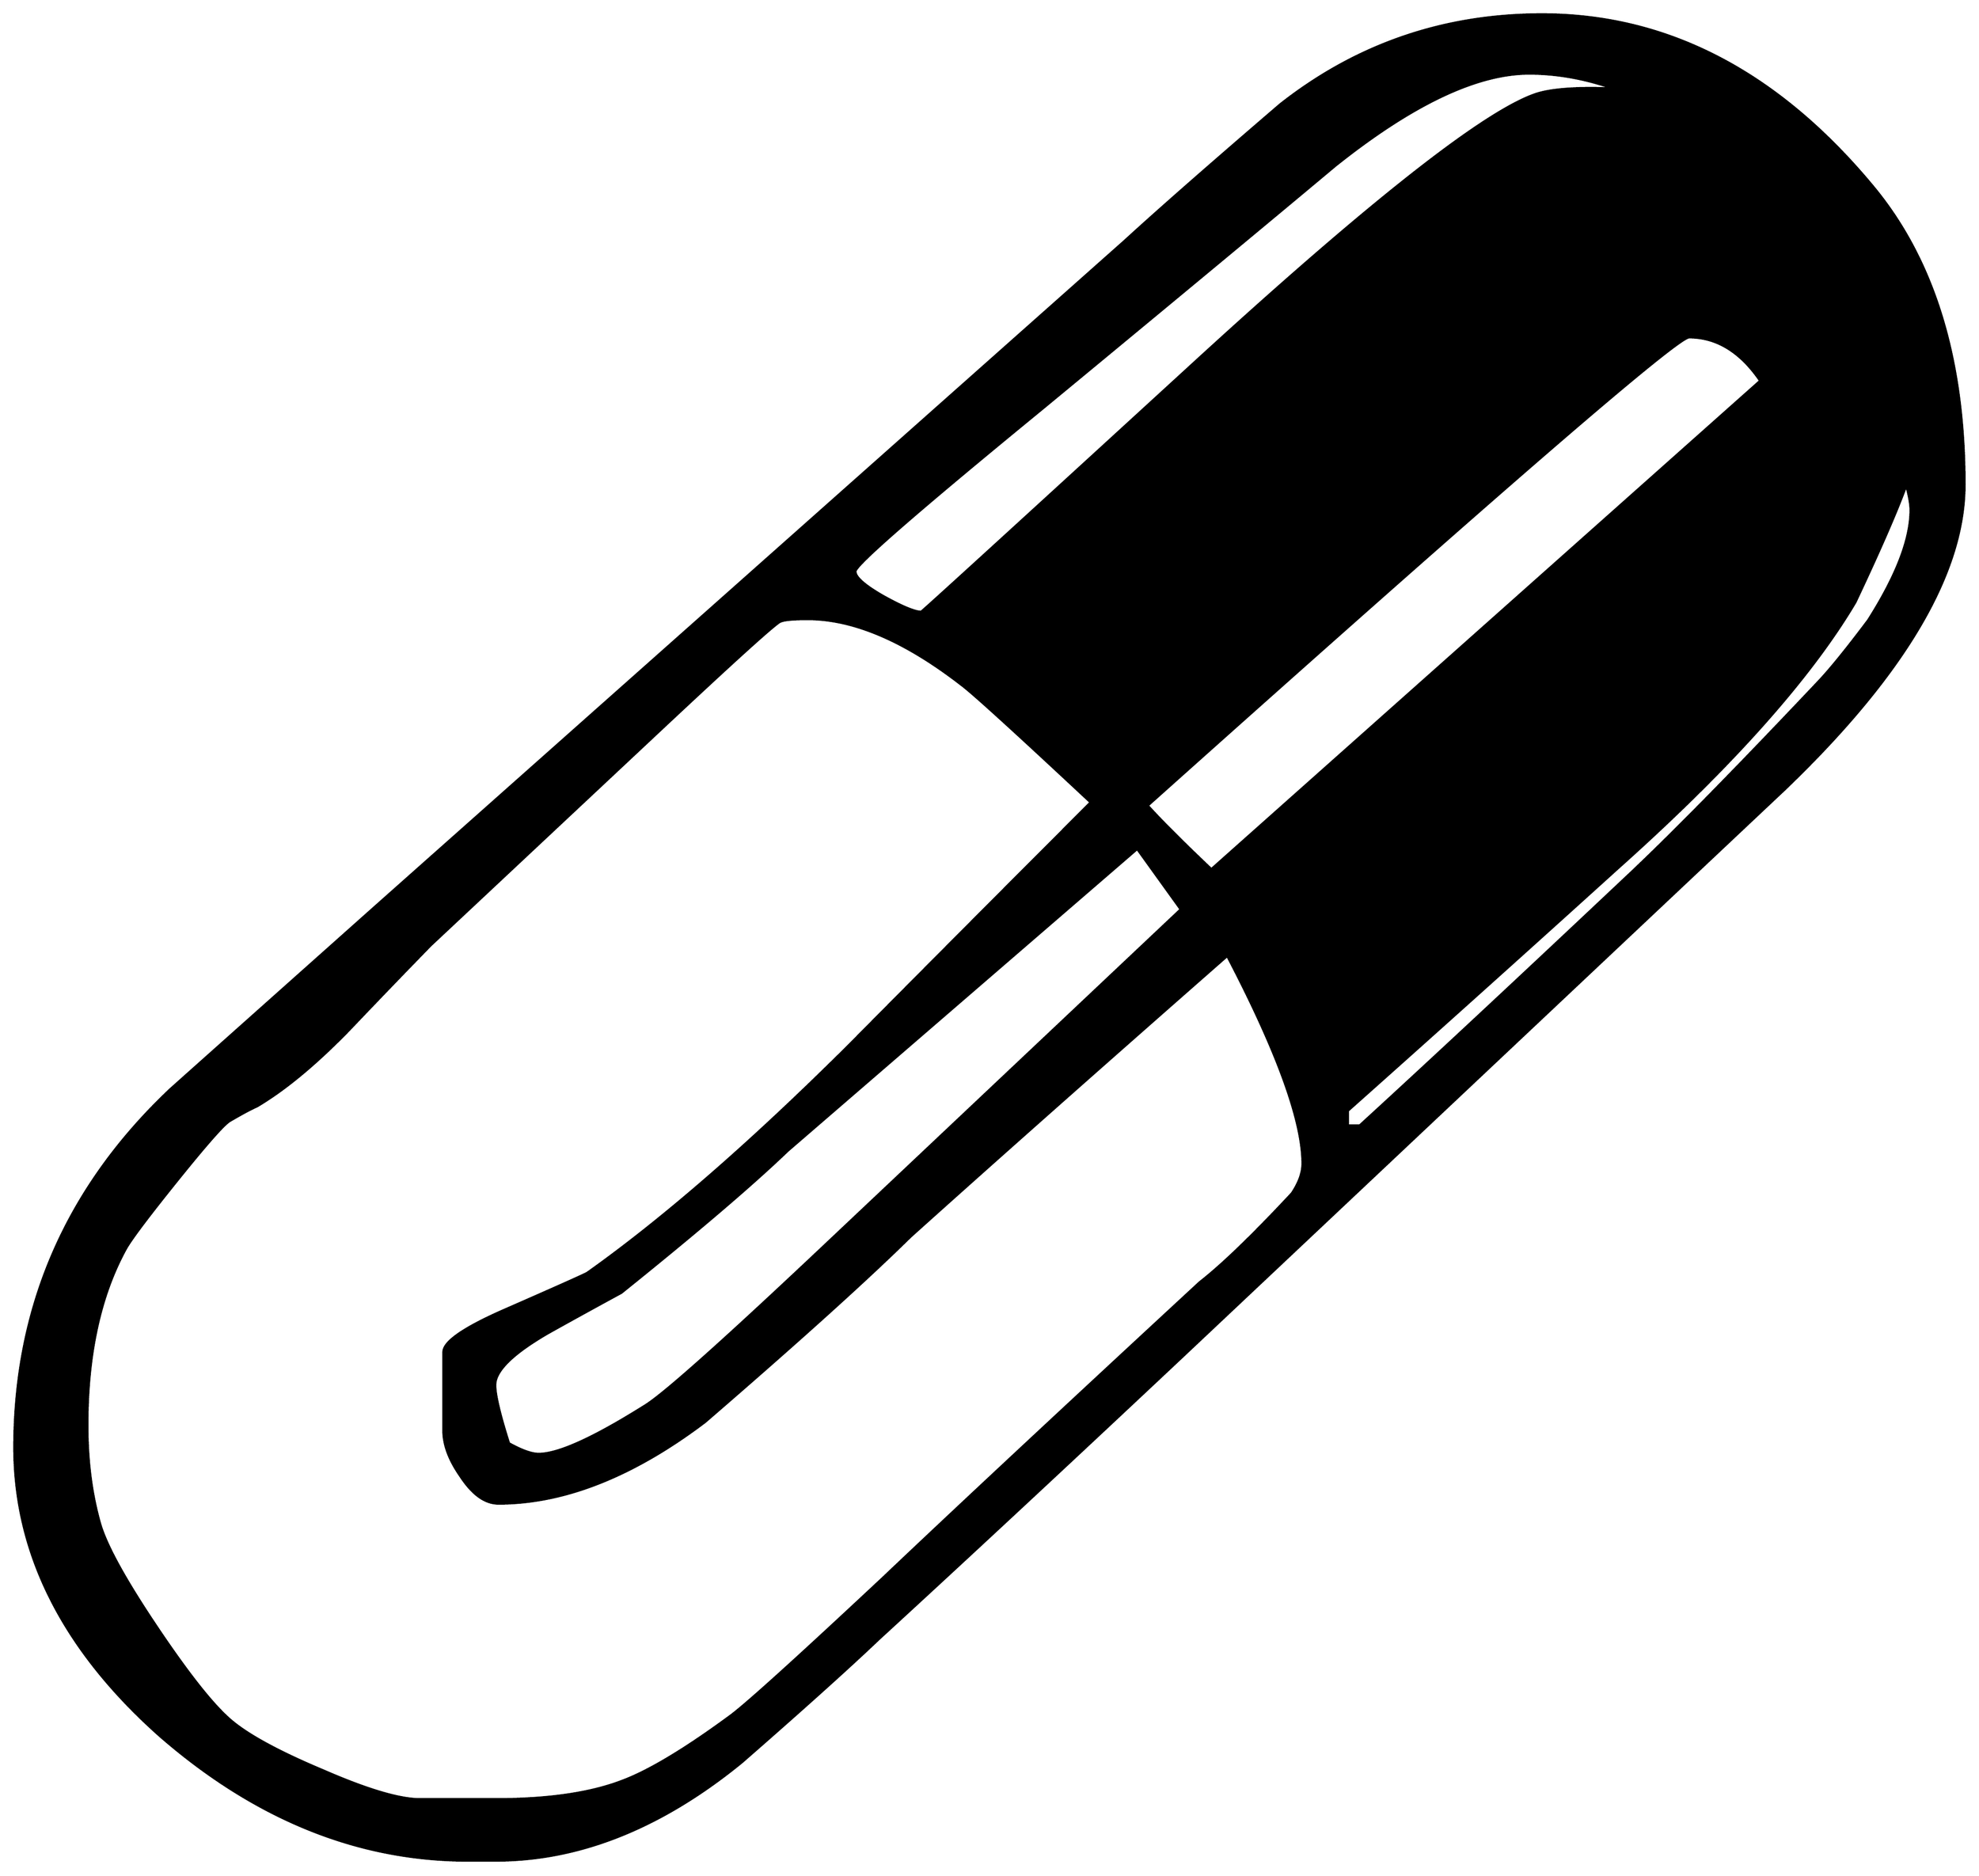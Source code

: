 


\begin{tikzpicture}[y=0.80pt, x=0.80pt, yscale=-1.0, xscale=1.0, inner sep=0pt, outer sep=0pt]
\begin{scope}[shift={(100.0,1692.0)},nonzero rule]
  \path[draw=.,fill=.,line width=1.600pt] (1923.0,-996.0) ..
    controls (1923.0,-912.667) and (1866.333,-816.667) ..
    (1753.0,-708.0) .. controls (1742.333,-698.0) and
    (1552.667,-519.333) .. (1184.0,-172.0) .. controls
    (1074.0,-68.667) and (978.667,20.0) .. (898.0,94.0) .. controls
    (870.0,120.667) and (827.0,159.333) .. (769.0,210.0) .. controls
    (692.333,272.667) and (614.0,303.667) .. (534.0,303.0) --
    (505.0,303.0) .. controls (403.0,301.667) and (307.667,262.333) ..
    (219.0,185.0) .. controls (127.667,103.667) and (82.0,13.0) ..
    (82.0,-87.0) .. controls (82.0,-219.667) and (131.0,-332.333) ..
    (229.0,-425.0) .. controls (235.667,-431.0) and (300.333,-488.667)
    .. (423.0,-598.0) -- (1130.0,-1226.0) .. controls
    (1162.0,-1255.333) and (1211.0,-1298.333) .. (1277.0,-1355.0) ..
    controls (1349.0,-1411.667) and (1431.333,-1440.0) ..
    (1524.0,-1440.0) .. controls (1642.667,-1440.0) and
    (1747.0,-1385.667) .. (1837.0,-1277.0) .. controls
    (1894.333,-1207.667) and (1923.0,-1114.0) .. (1923.0,-996.0) --
    cycle(1591.0,-1370.0) .. controls (1564.333,-1379.333) and
    (1538.0,-1384.0) .. (1512.0,-1384.0) .. controls
    (1462.667,-1384.0) and (1401.667,-1355.0) .. (1329.0,-1297.0) ..
    controls (1267.667,-1245.667) and (1175.667,-1169.333) ..
    (1053.0,-1068.0) .. controls (935.0,-971.333) and
    (876.0,-920.0) .. (876.0,-914.0) .. controls (876.0,-908.667)
    and (884.667,-901.0) .. (902.0,-891.0) .. controls
    (920.0,-881.0) and (932.0,-876.0) .. (938.0,-876.0) ..
    controls (938.667,-876.0) and (1022.333,-952.333) ..
    (1189.0,-1105.0) .. controls (1360.333,-1262.333) and
    (1470.333,-1349.0) .. (1519.0,-1365.0) .. controls
    (1533.667,-1369.667) and (1557.667,-1371.333) .. (1591.0,-1370.0) --
    cycle(1730.0,-1094.0) .. controls (1711.333,-1121.333) and
    (1689.0,-1135.0) .. (1663.0,-1135.0) .. controls
    (1651.667,-1135.0) and (1481.333,-987.667) .. (1152.0,-693.0) ..
    controls (1164.667,-679.0) and (1184.667,-659.0) ..
    (1212.0,-633.0) -- (1730.0,-1094.0) -- cycle(1872.0,-972.0)
    .. controls (1872.0,-977.333) and (1870.667,-985.0) ..
    (1868.0,-995.0) .. controls (1858.667,-969.667) and
    (1842.667,-933.0) .. (1820.0,-885.0) .. controls
    (1777.333,-813.0) and (1702.667,-729.333) .. (1596.0,-634.0) ..
    controls (1511.333,-557.333) and (1426.333,-481.0) ..
    (1341.0,-405.0) -- (1341.0,-391.0) -- (1352.0,-391.0) ..
    controls (1414.667,-448.333) and (1498.0,-526.0) ..
    (1602.0,-624.0) .. controls (1644.0,-663.333) and
    (1705.0,-725.333) .. (1785.0,-810.0) .. controls
    (1796.333,-822.0) and (1812.0,-841.333) .. (1832.0,-868.0) ..
    controls (1858.667,-910.0) and (1872.0,-944.667) ..
    (1872.0,-972.0) -- cycle(1183.0,-595.0) -- (1142.0,-652.0)
    -- (812.0,-367.0) .. controls (778.667,-335.0) and
    (726.333,-290.333) .. (655.0,-233.0) .. controls (631.667,-220.333)
    and (608.667,-207.667) .. (586.0,-195.0) .. controls
    (552.667,-175.667) and (536.0,-159.333) .. (536.0,-146.0) ..
    controls (536.0,-136.667) and (540.333,-118.333) .. (549.0,-91.0)
    .. controls (561.0,-84.333) and (570.333,-81.0) .. (577.0,-81.0)
    .. controls (595.667,-81.0) and (629.333,-96.333) ..
    (678.0,-127.0) .. controls (696.0,-138.333) and (752.0,-188.333)
    .. (846.0,-277.0) -- (1183.0,-595.0) -- cycle(1298.0,-355.0)
    .. controls (1298.0,-395.0) and (1274.333,-460.333) ..
    (1227.0,-551.0) .. controls (1107.0,-445.667) and
    (1007.333,-357.333) .. (928.0,-286.0) .. controls (886.667,-245.333)
    and (822.0,-187.0) .. (734.0,-111.0) .. controls
    (666.0,-59.667) and (601.0,-34.0) .. (539.0,-34.0) .. controls
    (526.333,-34.0) and (514.333,-42.667) .. (503.0,-60.0) .. controls
    (492.333,-75.333) and (487.0,-89.667) .. (487.0,-103.0) --
    (487.0,-177.0) .. controls (487.0,-187.0) and (507.0,-200.667)
    .. (547.0,-218.0) .. controls (595.667,-239.333) and
    (621.0,-250.667) .. (623.0,-252.0) .. controls (694.333,-302.667)
    and (776.0,-373.667) .. (868.0,-465.0) .. controls
    (944.667,-542.333) and (1021.333,-619.333) .. (1098.0,-696.0) ..
    controls (1026.667,-762.667) and (986.0,-799.667) ..
    (976.0,-807.0) .. controls (922.667,-848.333) and (874.333,-869.0)
    .. (831.0,-869.0) .. controls (815.667,-869.0) and
    (806.667,-868.0) .. (804.0,-866.0) .. controls (795.333,-860.0)
    and (759.667,-827.667) .. (697.0,-769.0) -- (475.0,-561.0) ..
    controls (449.0,-534.333) and (423.0,-507.333) .. (397.0,-480.0)
    .. controls (365.667,-448.0) and (337.0,-424.333) ..
    (311.0,-409.0) .. controls (305.0,-406.333) and (296.333,-401.667)
    .. (285.0,-395.0) .. controls (279.0,-391.0) and
    (262.333,-372.0) .. (235.0,-338.0) .. controls (207.667,-304.0)
    and (191.667,-282.667) .. (187.0,-274.0) .. controls
    (163.0,-230.0) and (151.0,-174.667) .. (151.0,-108.0) ..
    controls (151.0,-74.0) and (155.0,-43.0) .. (163.0,-15.0) ..
    controls (169.0,5.667) and (187.0,38.333) .. (217.0,83.0) ..
    controls (247.0,127.667) and (270.333,157.0) .. (287.0,171.0) ..
    controls (303.667,185.0) and (332.667,200.667) .. (374.0,218.0) ..
    controls (415.333,236.0) and (445.667,245.0) .. (465.0,245.0) --
    (537.0,245.0) .. controls (585.667,245.0) and (625.0,239.333) ..
    (655.0,228.0) .. controls (680.333,218.667) and (714.333,198.333) ..
    (757.0,167.0) .. controls (771.0,157.0) and (819.333,113.333) ..
    (902.0,36.0) .. controls (968.0,-26.667) and (1067.667,-119.667)
    .. (1201.0,-243.0) .. controls (1222.333,-259.667) and
    (1251.333,-287.667) .. (1288.0,-327.0) .. controls
    (1294.667,-337.0) and (1298.0,-346.333) .. (1298.0,-355.0) --
    cycle;
\end{scope}

\end{tikzpicture}

